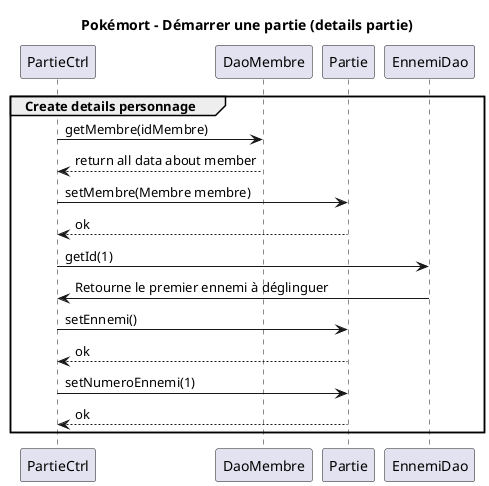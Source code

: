 @startuml
title Pokémort - Démarrer une partie (details partie)

group Create details personnage
PartieCtrl -> DaoMembre : getMembre(idMembre)
DaoMembre --> PartieCtrl : return all data about member
PartieCtrl -> Partie : setMembre(Membre membre)
Partie --> PartieCtrl  : ok

PartieCtrl -> EnnemiDao : getId(1)
EnnemiDao -> PartieCtrl : Retourne le premier ennemi à déglinguer

PartieCtrl -> Partie : setEnnemi()
Partie --> PartieCtrl : ok

PartieCtrl -> Partie : setNumeroEnnemi(1)
Partie --> PartieCtrl : ok



end
@enduml

